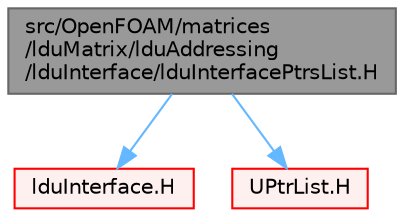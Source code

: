 digraph "src/OpenFOAM/matrices/lduMatrix/lduAddressing/lduInterface/lduInterfacePtrsList.H"
{
 // LATEX_PDF_SIZE
  bgcolor="transparent";
  edge [fontname=Helvetica,fontsize=10,labelfontname=Helvetica,labelfontsize=10];
  node [fontname=Helvetica,fontsize=10,shape=box,height=0.2,width=0.4];
  Node1 [id="Node000001",label="src/OpenFOAM/matrices\l/lduMatrix/lduAddressing\l/lduInterface/lduInterfacePtrsList.H",height=0.2,width=0.4,color="gray40", fillcolor="grey60", style="filled", fontcolor="black",tooltip=" "];
  Node1 -> Node2 [id="edge1_Node000001_Node000002",color="steelblue1",style="solid",tooltip=" "];
  Node2 [id="Node000002",label="lduInterface.H",height=0.2,width=0.4,color="red", fillcolor="#FFF0F0", style="filled",URL="$lduInterface_8H.html",tooltip=" "];
  Node1 -> Node163 [id="edge2_Node000001_Node000163",color="steelblue1",style="solid",tooltip=" "];
  Node163 [id="Node000163",label="UPtrList.H",height=0.2,width=0.4,color="red", fillcolor="#FFF0F0", style="filled",URL="$UPtrList_8H.html",tooltip=" "];
}
